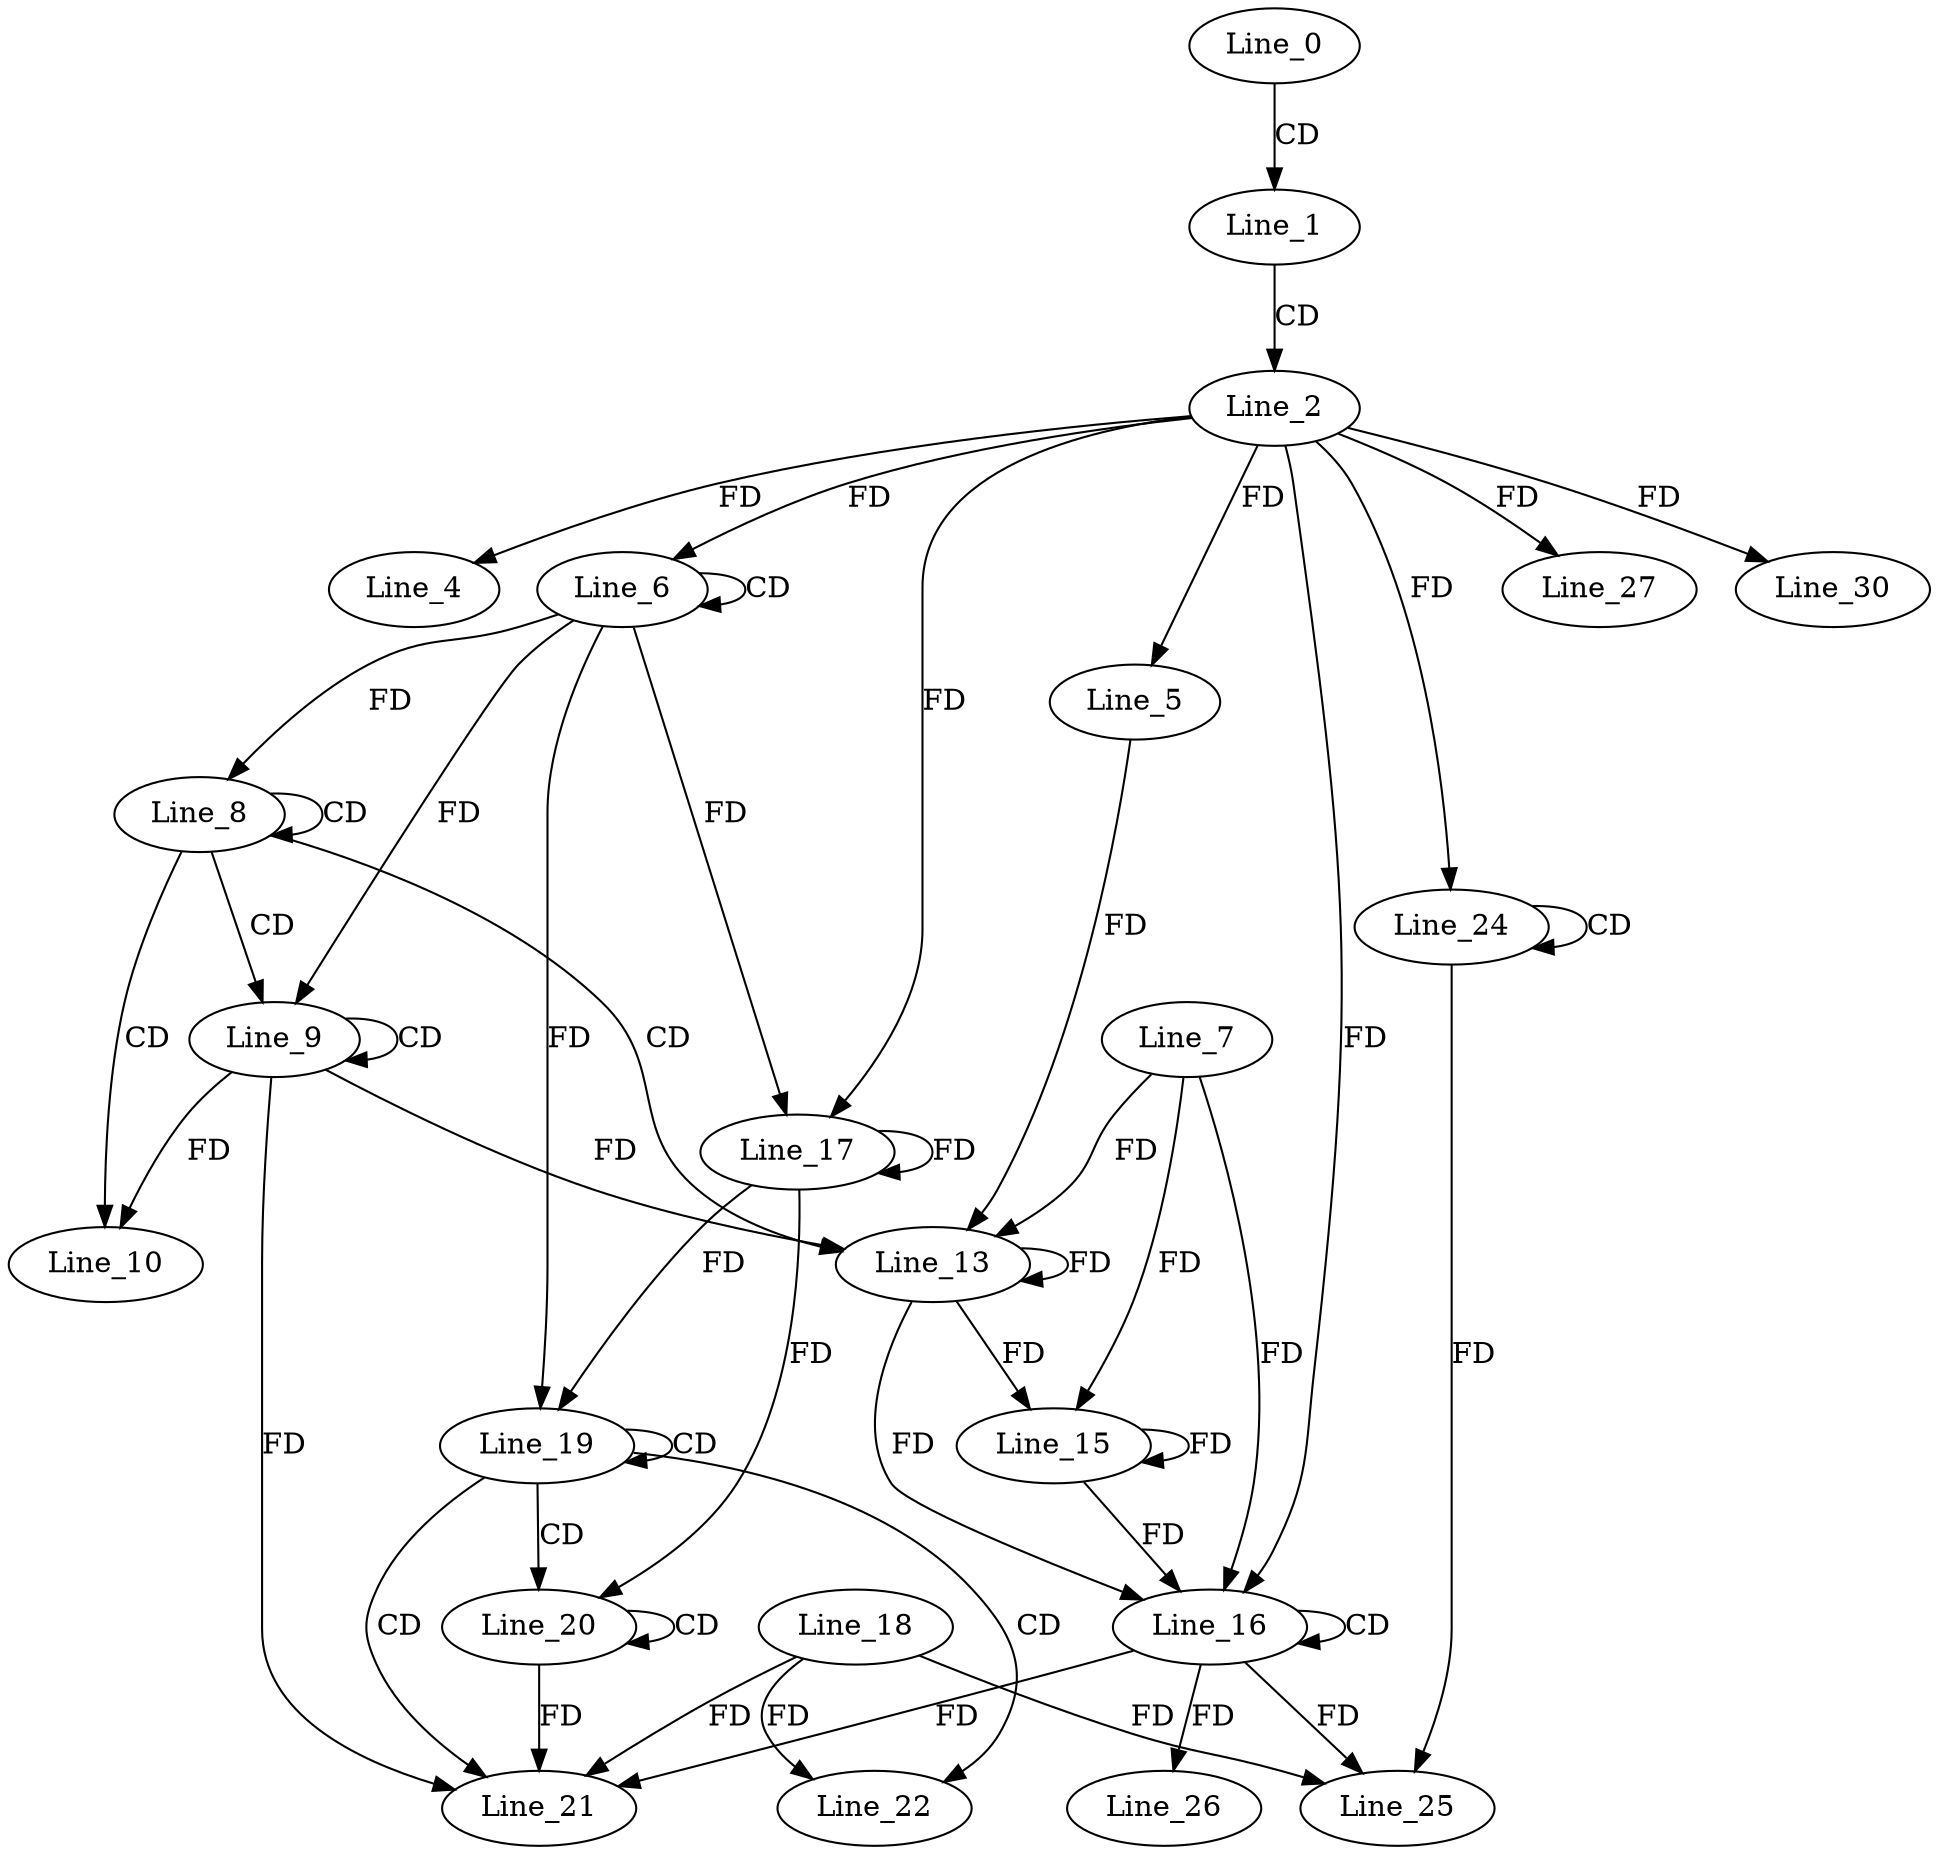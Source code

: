 digraph G {
  Line_0;
  Line_1;
  Line_2;
  Line_4;
  Line_5;
  Line_6;
  Line_6;
  Line_8;
  Line_8;
  Line_9;
  Line_9;
  Line_10;
  Line_10;
  Line_13;
  Line_7;
  Line_5;
  Line_13;
  Line_13;
  Line_15;
  Line_16;
  Line_16;
  Line_17;
  Line_17;
  Line_19;
  Line_19;
  Line_20;
  Line_20;
  Line_21;
  Line_18;
  Line_21;
  Line_22;
  Line_24;
  Line_24;
  Line_24;
  Line_25;
  Line_26;
  Line_27;
  Line_30;
  Line_0 -> Line_1 [ label="CD" ];
  Line_1 -> Line_2 [ label="CD" ];
  Line_2 -> Line_4 [ label="FD" ];
  Line_2 -> Line_5 [ label="FD" ];
  Line_6 -> Line_6 [ label="CD" ];
  Line_2 -> Line_6 [ label="FD" ];
  Line_8 -> Line_8 [ label="CD" ];
  Line_6 -> Line_8 [ label="FD" ];
  Line_8 -> Line_9 [ label="CD" ];
  Line_9 -> Line_9 [ label="CD" ];
  Line_6 -> Line_9 [ label="FD" ];
  Line_8 -> Line_10 [ label="CD" ];
  Line_9 -> Line_10 [ label="FD" ];
  Line_8 -> Line_13 [ label="CD" ];
  Line_13 -> Line_13 [ label="FD" ];
  Line_7 -> Line_13 [ label="FD" ];
  Line_5 -> Line_13 [ label="FD" ];
  Line_9 -> Line_13 [ label="FD" ];
  Line_13 -> Line_15 [ label="FD" ];
  Line_7 -> Line_15 [ label="FD" ];
  Line_15 -> Line_15 [ label="FD" ];
  Line_16 -> Line_16 [ label="CD" ];
  Line_2 -> Line_16 [ label="FD" ];
  Line_13 -> Line_16 [ label="FD" ];
  Line_7 -> Line_16 [ label="FD" ];
  Line_15 -> Line_16 [ label="FD" ];
  Line_6 -> Line_17 [ label="FD" ];
  Line_17 -> Line_17 [ label="FD" ];
  Line_2 -> Line_17 [ label="FD" ];
  Line_19 -> Line_19 [ label="CD" ];
  Line_6 -> Line_19 [ label="FD" ];
  Line_17 -> Line_19 [ label="FD" ];
  Line_19 -> Line_20 [ label="CD" ];
  Line_20 -> Line_20 [ label="CD" ];
  Line_17 -> Line_20 [ label="FD" ];
  Line_19 -> Line_21 [ label="CD" ];
  Line_16 -> Line_21 [ label="FD" ];
  Line_18 -> Line_21 [ label="FD" ];
  Line_20 -> Line_21 [ label="FD" ];
  Line_9 -> Line_21 [ label="FD" ];
  Line_19 -> Line_22 [ label="CD" ];
  Line_18 -> Line_22 [ label="FD" ];
  Line_24 -> Line_24 [ label="CD" ];
  Line_2 -> Line_24 [ label="FD" ];
  Line_16 -> Line_25 [ label="FD" ];
  Line_18 -> Line_25 [ label="FD" ];
  Line_24 -> Line_25 [ label="FD" ];
  Line_16 -> Line_26 [ label="FD" ];
  Line_2 -> Line_27 [ label="FD" ];
  Line_2 -> Line_30 [ label="FD" ];
}
